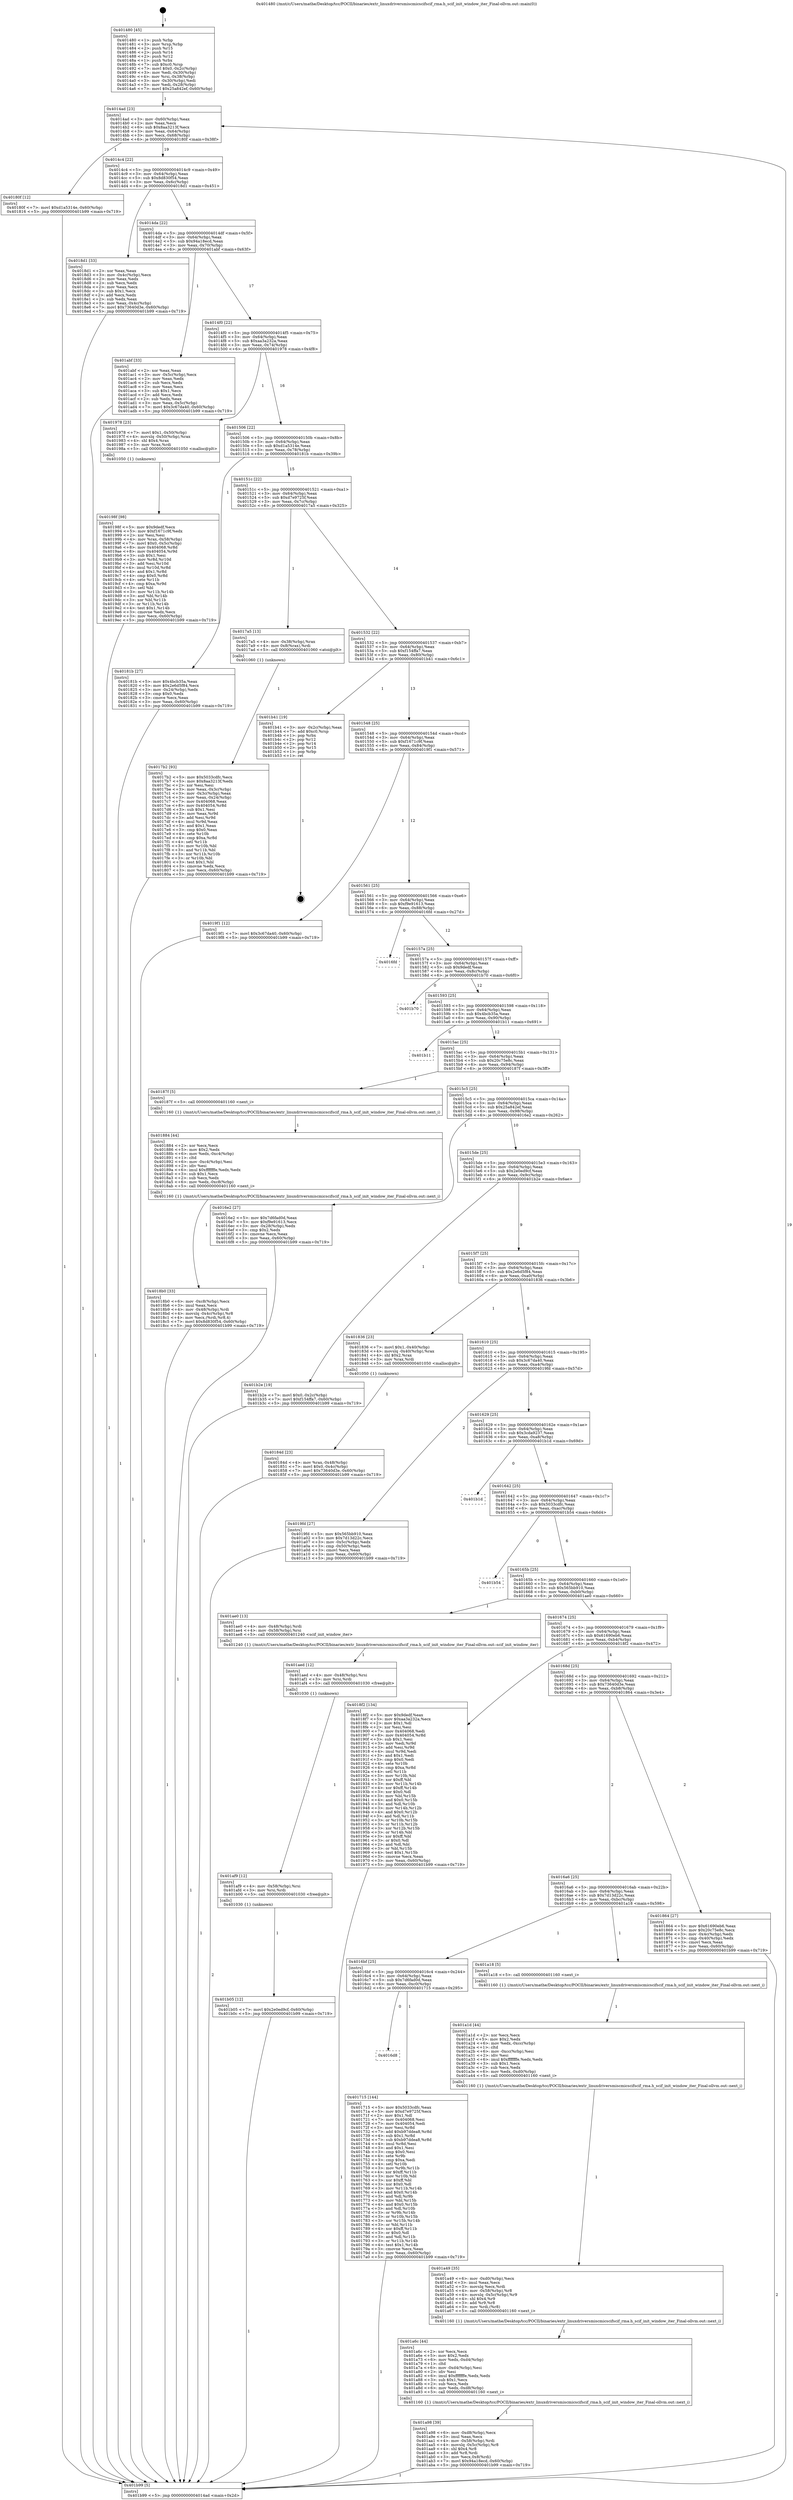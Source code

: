 digraph "0x401480" {
  label = "0x401480 (/mnt/c/Users/mathe/Desktop/tcc/POCII/binaries/extr_linuxdriversmiscmicscifscif_rma.h_scif_init_window_iter_Final-ollvm.out::main(0))"
  labelloc = "t"
  node[shape=record]

  Entry [label="",width=0.3,height=0.3,shape=circle,fillcolor=black,style=filled]
  "0x4014ad" [label="{
     0x4014ad [23]\l
     | [instrs]\l
     &nbsp;&nbsp;0x4014ad \<+3\>: mov -0x60(%rbp),%eax\l
     &nbsp;&nbsp;0x4014b0 \<+2\>: mov %eax,%ecx\l
     &nbsp;&nbsp;0x4014b2 \<+6\>: sub $0x8aa3213f,%ecx\l
     &nbsp;&nbsp;0x4014b8 \<+3\>: mov %eax,-0x64(%rbp)\l
     &nbsp;&nbsp;0x4014bb \<+3\>: mov %ecx,-0x68(%rbp)\l
     &nbsp;&nbsp;0x4014be \<+6\>: je 000000000040180f \<main+0x38f\>\l
  }"]
  "0x40180f" [label="{
     0x40180f [12]\l
     | [instrs]\l
     &nbsp;&nbsp;0x40180f \<+7\>: movl $0xd1a5314e,-0x60(%rbp)\l
     &nbsp;&nbsp;0x401816 \<+5\>: jmp 0000000000401b99 \<main+0x719\>\l
  }"]
  "0x4014c4" [label="{
     0x4014c4 [22]\l
     | [instrs]\l
     &nbsp;&nbsp;0x4014c4 \<+5\>: jmp 00000000004014c9 \<main+0x49\>\l
     &nbsp;&nbsp;0x4014c9 \<+3\>: mov -0x64(%rbp),%eax\l
     &nbsp;&nbsp;0x4014cc \<+5\>: sub $0x8d830f54,%eax\l
     &nbsp;&nbsp;0x4014d1 \<+3\>: mov %eax,-0x6c(%rbp)\l
     &nbsp;&nbsp;0x4014d4 \<+6\>: je 00000000004018d1 \<main+0x451\>\l
  }"]
  Exit [label="",width=0.3,height=0.3,shape=circle,fillcolor=black,style=filled,peripheries=2]
  "0x4018d1" [label="{
     0x4018d1 [33]\l
     | [instrs]\l
     &nbsp;&nbsp;0x4018d1 \<+2\>: xor %eax,%eax\l
     &nbsp;&nbsp;0x4018d3 \<+3\>: mov -0x4c(%rbp),%ecx\l
     &nbsp;&nbsp;0x4018d6 \<+2\>: mov %eax,%edx\l
     &nbsp;&nbsp;0x4018d8 \<+2\>: sub %ecx,%edx\l
     &nbsp;&nbsp;0x4018da \<+2\>: mov %eax,%ecx\l
     &nbsp;&nbsp;0x4018dc \<+3\>: sub $0x1,%ecx\l
     &nbsp;&nbsp;0x4018df \<+2\>: add %ecx,%edx\l
     &nbsp;&nbsp;0x4018e1 \<+2\>: sub %edx,%eax\l
     &nbsp;&nbsp;0x4018e3 \<+3\>: mov %eax,-0x4c(%rbp)\l
     &nbsp;&nbsp;0x4018e6 \<+7\>: movl $0x73640d3e,-0x60(%rbp)\l
     &nbsp;&nbsp;0x4018ed \<+5\>: jmp 0000000000401b99 \<main+0x719\>\l
  }"]
  "0x4014da" [label="{
     0x4014da [22]\l
     | [instrs]\l
     &nbsp;&nbsp;0x4014da \<+5\>: jmp 00000000004014df \<main+0x5f\>\l
     &nbsp;&nbsp;0x4014df \<+3\>: mov -0x64(%rbp),%eax\l
     &nbsp;&nbsp;0x4014e2 \<+5\>: sub $0x94a18ecd,%eax\l
     &nbsp;&nbsp;0x4014e7 \<+3\>: mov %eax,-0x70(%rbp)\l
     &nbsp;&nbsp;0x4014ea \<+6\>: je 0000000000401abf \<main+0x63f\>\l
  }"]
  "0x401b05" [label="{
     0x401b05 [12]\l
     | [instrs]\l
     &nbsp;&nbsp;0x401b05 \<+7\>: movl $0x2e0ed9cf,-0x60(%rbp)\l
     &nbsp;&nbsp;0x401b0c \<+5\>: jmp 0000000000401b99 \<main+0x719\>\l
  }"]
  "0x401abf" [label="{
     0x401abf [33]\l
     | [instrs]\l
     &nbsp;&nbsp;0x401abf \<+2\>: xor %eax,%eax\l
     &nbsp;&nbsp;0x401ac1 \<+3\>: mov -0x5c(%rbp),%ecx\l
     &nbsp;&nbsp;0x401ac4 \<+2\>: mov %eax,%edx\l
     &nbsp;&nbsp;0x401ac6 \<+2\>: sub %ecx,%edx\l
     &nbsp;&nbsp;0x401ac8 \<+2\>: mov %eax,%ecx\l
     &nbsp;&nbsp;0x401aca \<+3\>: sub $0x1,%ecx\l
     &nbsp;&nbsp;0x401acd \<+2\>: add %ecx,%edx\l
     &nbsp;&nbsp;0x401acf \<+2\>: sub %edx,%eax\l
     &nbsp;&nbsp;0x401ad1 \<+3\>: mov %eax,-0x5c(%rbp)\l
     &nbsp;&nbsp;0x401ad4 \<+7\>: movl $0x3c67da40,-0x60(%rbp)\l
     &nbsp;&nbsp;0x401adb \<+5\>: jmp 0000000000401b99 \<main+0x719\>\l
  }"]
  "0x4014f0" [label="{
     0x4014f0 [22]\l
     | [instrs]\l
     &nbsp;&nbsp;0x4014f0 \<+5\>: jmp 00000000004014f5 \<main+0x75\>\l
     &nbsp;&nbsp;0x4014f5 \<+3\>: mov -0x64(%rbp),%eax\l
     &nbsp;&nbsp;0x4014f8 \<+5\>: sub $0xaa3a232a,%eax\l
     &nbsp;&nbsp;0x4014fd \<+3\>: mov %eax,-0x74(%rbp)\l
     &nbsp;&nbsp;0x401500 \<+6\>: je 0000000000401978 \<main+0x4f8\>\l
  }"]
  "0x401af9" [label="{
     0x401af9 [12]\l
     | [instrs]\l
     &nbsp;&nbsp;0x401af9 \<+4\>: mov -0x58(%rbp),%rsi\l
     &nbsp;&nbsp;0x401afd \<+3\>: mov %rsi,%rdi\l
     &nbsp;&nbsp;0x401b00 \<+5\>: call 0000000000401030 \<free@plt\>\l
     | [calls]\l
     &nbsp;&nbsp;0x401030 \{1\} (unknown)\l
  }"]
  "0x401978" [label="{
     0x401978 [23]\l
     | [instrs]\l
     &nbsp;&nbsp;0x401978 \<+7\>: movl $0x1,-0x50(%rbp)\l
     &nbsp;&nbsp;0x40197f \<+4\>: movslq -0x50(%rbp),%rax\l
     &nbsp;&nbsp;0x401983 \<+4\>: shl $0x4,%rax\l
     &nbsp;&nbsp;0x401987 \<+3\>: mov %rax,%rdi\l
     &nbsp;&nbsp;0x40198a \<+5\>: call 0000000000401050 \<malloc@plt\>\l
     | [calls]\l
     &nbsp;&nbsp;0x401050 \{1\} (unknown)\l
  }"]
  "0x401506" [label="{
     0x401506 [22]\l
     | [instrs]\l
     &nbsp;&nbsp;0x401506 \<+5\>: jmp 000000000040150b \<main+0x8b\>\l
     &nbsp;&nbsp;0x40150b \<+3\>: mov -0x64(%rbp),%eax\l
     &nbsp;&nbsp;0x40150e \<+5\>: sub $0xd1a5314e,%eax\l
     &nbsp;&nbsp;0x401513 \<+3\>: mov %eax,-0x78(%rbp)\l
     &nbsp;&nbsp;0x401516 \<+6\>: je 000000000040181b \<main+0x39b\>\l
  }"]
  "0x401aed" [label="{
     0x401aed [12]\l
     | [instrs]\l
     &nbsp;&nbsp;0x401aed \<+4\>: mov -0x48(%rbp),%rsi\l
     &nbsp;&nbsp;0x401af1 \<+3\>: mov %rsi,%rdi\l
     &nbsp;&nbsp;0x401af4 \<+5\>: call 0000000000401030 \<free@plt\>\l
     | [calls]\l
     &nbsp;&nbsp;0x401030 \{1\} (unknown)\l
  }"]
  "0x40181b" [label="{
     0x40181b [27]\l
     | [instrs]\l
     &nbsp;&nbsp;0x40181b \<+5\>: mov $0x4bcb35a,%eax\l
     &nbsp;&nbsp;0x401820 \<+5\>: mov $0x2e6d5f84,%ecx\l
     &nbsp;&nbsp;0x401825 \<+3\>: mov -0x24(%rbp),%edx\l
     &nbsp;&nbsp;0x401828 \<+3\>: cmp $0x0,%edx\l
     &nbsp;&nbsp;0x40182b \<+3\>: cmove %ecx,%eax\l
     &nbsp;&nbsp;0x40182e \<+3\>: mov %eax,-0x60(%rbp)\l
     &nbsp;&nbsp;0x401831 \<+5\>: jmp 0000000000401b99 \<main+0x719\>\l
  }"]
  "0x40151c" [label="{
     0x40151c [22]\l
     | [instrs]\l
     &nbsp;&nbsp;0x40151c \<+5\>: jmp 0000000000401521 \<main+0xa1\>\l
     &nbsp;&nbsp;0x401521 \<+3\>: mov -0x64(%rbp),%eax\l
     &nbsp;&nbsp;0x401524 \<+5\>: sub $0xd7e9725f,%eax\l
     &nbsp;&nbsp;0x401529 \<+3\>: mov %eax,-0x7c(%rbp)\l
     &nbsp;&nbsp;0x40152c \<+6\>: je 00000000004017a5 \<main+0x325\>\l
  }"]
  "0x401a98" [label="{
     0x401a98 [39]\l
     | [instrs]\l
     &nbsp;&nbsp;0x401a98 \<+6\>: mov -0xd8(%rbp),%ecx\l
     &nbsp;&nbsp;0x401a9e \<+3\>: imul %eax,%ecx\l
     &nbsp;&nbsp;0x401aa1 \<+4\>: mov -0x58(%rbp),%rdi\l
     &nbsp;&nbsp;0x401aa5 \<+4\>: movslq -0x5c(%rbp),%r8\l
     &nbsp;&nbsp;0x401aa9 \<+4\>: shl $0x4,%r8\l
     &nbsp;&nbsp;0x401aad \<+3\>: add %r8,%rdi\l
     &nbsp;&nbsp;0x401ab0 \<+3\>: mov %ecx,0x8(%rdi)\l
     &nbsp;&nbsp;0x401ab3 \<+7\>: movl $0x94a18ecd,-0x60(%rbp)\l
     &nbsp;&nbsp;0x401aba \<+5\>: jmp 0000000000401b99 \<main+0x719\>\l
  }"]
  "0x4017a5" [label="{
     0x4017a5 [13]\l
     | [instrs]\l
     &nbsp;&nbsp;0x4017a5 \<+4\>: mov -0x38(%rbp),%rax\l
     &nbsp;&nbsp;0x4017a9 \<+4\>: mov 0x8(%rax),%rdi\l
     &nbsp;&nbsp;0x4017ad \<+5\>: call 0000000000401060 \<atoi@plt\>\l
     | [calls]\l
     &nbsp;&nbsp;0x401060 \{1\} (unknown)\l
  }"]
  "0x401532" [label="{
     0x401532 [22]\l
     | [instrs]\l
     &nbsp;&nbsp;0x401532 \<+5\>: jmp 0000000000401537 \<main+0xb7\>\l
     &nbsp;&nbsp;0x401537 \<+3\>: mov -0x64(%rbp),%eax\l
     &nbsp;&nbsp;0x40153a \<+5\>: sub $0xf154ffa7,%eax\l
     &nbsp;&nbsp;0x40153f \<+3\>: mov %eax,-0x80(%rbp)\l
     &nbsp;&nbsp;0x401542 \<+6\>: je 0000000000401b41 \<main+0x6c1\>\l
  }"]
  "0x401a6c" [label="{
     0x401a6c [44]\l
     | [instrs]\l
     &nbsp;&nbsp;0x401a6c \<+2\>: xor %ecx,%ecx\l
     &nbsp;&nbsp;0x401a6e \<+5\>: mov $0x2,%edx\l
     &nbsp;&nbsp;0x401a73 \<+6\>: mov %edx,-0xd4(%rbp)\l
     &nbsp;&nbsp;0x401a79 \<+1\>: cltd\l
     &nbsp;&nbsp;0x401a7a \<+6\>: mov -0xd4(%rbp),%esi\l
     &nbsp;&nbsp;0x401a80 \<+2\>: idiv %esi\l
     &nbsp;&nbsp;0x401a82 \<+6\>: imul $0xfffffffe,%edx,%edx\l
     &nbsp;&nbsp;0x401a88 \<+3\>: sub $0x1,%ecx\l
     &nbsp;&nbsp;0x401a8b \<+2\>: sub %ecx,%edx\l
     &nbsp;&nbsp;0x401a8d \<+6\>: mov %edx,-0xd8(%rbp)\l
     &nbsp;&nbsp;0x401a93 \<+5\>: call 0000000000401160 \<next_i\>\l
     | [calls]\l
     &nbsp;&nbsp;0x401160 \{1\} (/mnt/c/Users/mathe/Desktop/tcc/POCII/binaries/extr_linuxdriversmiscmicscifscif_rma.h_scif_init_window_iter_Final-ollvm.out::next_i)\l
  }"]
  "0x401b41" [label="{
     0x401b41 [19]\l
     | [instrs]\l
     &nbsp;&nbsp;0x401b41 \<+3\>: mov -0x2c(%rbp),%eax\l
     &nbsp;&nbsp;0x401b44 \<+7\>: add $0xc0,%rsp\l
     &nbsp;&nbsp;0x401b4b \<+1\>: pop %rbx\l
     &nbsp;&nbsp;0x401b4c \<+2\>: pop %r12\l
     &nbsp;&nbsp;0x401b4e \<+2\>: pop %r14\l
     &nbsp;&nbsp;0x401b50 \<+2\>: pop %r15\l
     &nbsp;&nbsp;0x401b52 \<+1\>: pop %rbp\l
     &nbsp;&nbsp;0x401b53 \<+1\>: ret\l
  }"]
  "0x401548" [label="{
     0x401548 [25]\l
     | [instrs]\l
     &nbsp;&nbsp;0x401548 \<+5\>: jmp 000000000040154d \<main+0xcd\>\l
     &nbsp;&nbsp;0x40154d \<+3\>: mov -0x64(%rbp),%eax\l
     &nbsp;&nbsp;0x401550 \<+5\>: sub $0xf1671c9f,%eax\l
     &nbsp;&nbsp;0x401555 \<+6\>: mov %eax,-0x84(%rbp)\l
     &nbsp;&nbsp;0x40155b \<+6\>: je 00000000004019f1 \<main+0x571\>\l
  }"]
  "0x401a49" [label="{
     0x401a49 [35]\l
     | [instrs]\l
     &nbsp;&nbsp;0x401a49 \<+6\>: mov -0xd0(%rbp),%ecx\l
     &nbsp;&nbsp;0x401a4f \<+3\>: imul %eax,%ecx\l
     &nbsp;&nbsp;0x401a52 \<+3\>: movslq %ecx,%rdi\l
     &nbsp;&nbsp;0x401a55 \<+4\>: mov -0x58(%rbp),%r8\l
     &nbsp;&nbsp;0x401a59 \<+4\>: movslq -0x5c(%rbp),%r9\l
     &nbsp;&nbsp;0x401a5d \<+4\>: shl $0x4,%r9\l
     &nbsp;&nbsp;0x401a61 \<+3\>: add %r9,%r8\l
     &nbsp;&nbsp;0x401a64 \<+3\>: mov %rdi,(%r8)\l
     &nbsp;&nbsp;0x401a67 \<+5\>: call 0000000000401160 \<next_i\>\l
     | [calls]\l
     &nbsp;&nbsp;0x401160 \{1\} (/mnt/c/Users/mathe/Desktop/tcc/POCII/binaries/extr_linuxdriversmiscmicscifscif_rma.h_scif_init_window_iter_Final-ollvm.out::next_i)\l
  }"]
  "0x4019f1" [label="{
     0x4019f1 [12]\l
     | [instrs]\l
     &nbsp;&nbsp;0x4019f1 \<+7\>: movl $0x3c67da40,-0x60(%rbp)\l
     &nbsp;&nbsp;0x4019f8 \<+5\>: jmp 0000000000401b99 \<main+0x719\>\l
  }"]
  "0x401561" [label="{
     0x401561 [25]\l
     | [instrs]\l
     &nbsp;&nbsp;0x401561 \<+5\>: jmp 0000000000401566 \<main+0xe6\>\l
     &nbsp;&nbsp;0x401566 \<+3\>: mov -0x64(%rbp),%eax\l
     &nbsp;&nbsp;0x401569 \<+5\>: sub $0xf9e91613,%eax\l
     &nbsp;&nbsp;0x40156e \<+6\>: mov %eax,-0x88(%rbp)\l
     &nbsp;&nbsp;0x401574 \<+6\>: je 00000000004016fd \<main+0x27d\>\l
  }"]
  "0x401a1d" [label="{
     0x401a1d [44]\l
     | [instrs]\l
     &nbsp;&nbsp;0x401a1d \<+2\>: xor %ecx,%ecx\l
     &nbsp;&nbsp;0x401a1f \<+5\>: mov $0x2,%edx\l
     &nbsp;&nbsp;0x401a24 \<+6\>: mov %edx,-0xcc(%rbp)\l
     &nbsp;&nbsp;0x401a2a \<+1\>: cltd\l
     &nbsp;&nbsp;0x401a2b \<+6\>: mov -0xcc(%rbp),%esi\l
     &nbsp;&nbsp;0x401a31 \<+2\>: idiv %esi\l
     &nbsp;&nbsp;0x401a33 \<+6\>: imul $0xfffffffe,%edx,%edx\l
     &nbsp;&nbsp;0x401a39 \<+3\>: sub $0x1,%ecx\l
     &nbsp;&nbsp;0x401a3c \<+2\>: sub %ecx,%edx\l
     &nbsp;&nbsp;0x401a3e \<+6\>: mov %edx,-0xd0(%rbp)\l
     &nbsp;&nbsp;0x401a44 \<+5\>: call 0000000000401160 \<next_i\>\l
     | [calls]\l
     &nbsp;&nbsp;0x401160 \{1\} (/mnt/c/Users/mathe/Desktop/tcc/POCII/binaries/extr_linuxdriversmiscmicscifscif_rma.h_scif_init_window_iter_Final-ollvm.out::next_i)\l
  }"]
  "0x4016fd" [label="{
     0x4016fd\l
  }", style=dashed]
  "0x40157a" [label="{
     0x40157a [25]\l
     | [instrs]\l
     &nbsp;&nbsp;0x40157a \<+5\>: jmp 000000000040157f \<main+0xff\>\l
     &nbsp;&nbsp;0x40157f \<+3\>: mov -0x64(%rbp),%eax\l
     &nbsp;&nbsp;0x401582 \<+5\>: sub $0x9dedf,%eax\l
     &nbsp;&nbsp;0x401587 \<+6\>: mov %eax,-0x8c(%rbp)\l
     &nbsp;&nbsp;0x40158d \<+6\>: je 0000000000401b70 \<main+0x6f0\>\l
  }"]
  "0x40198f" [label="{
     0x40198f [98]\l
     | [instrs]\l
     &nbsp;&nbsp;0x40198f \<+5\>: mov $0x9dedf,%ecx\l
     &nbsp;&nbsp;0x401994 \<+5\>: mov $0xf1671c9f,%edx\l
     &nbsp;&nbsp;0x401999 \<+2\>: xor %esi,%esi\l
     &nbsp;&nbsp;0x40199b \<+4\>: mov %rax,-0x58(%rbp)\l
     &nbsp;&nbsp;0x40199f \<+7\>: movl $0x0,-0x5c(%rbp)\l
     &nbsp;&nbsp;0x4019a6 \<+8\>: mov 0x404068,%r8d\l
     &nbsp;&nbsp;0x4019ae \<+8\>: mov 0x404054,%r9d\l
     &nbsp;&nbsp;0x4019b6 \<+3\>: sub $0x1,%esi\l
     &nbsp;&nbsp;0x4019b9 \<+3\>: mov %r8d,%r10d\l
     &nbsp;&nbsp;0x4019bc \<+3\>: add %esi,%r10d\l
     &nbsp;&nbsp;0x4019bf \<+4\>: imul %r10d,%r8d\l
     &nbsp;&nbsp;0x4019c3 \<+4\>: and $0x1,%r8d\l
     &nbsp;&nbsp;0x4019c7 \<+4\>: cmp $0x0,%r8d\l
     &nbsp;&nbsp;0x4019cb \<+4\>: sete %r11b\l
     &nbsp;&nbsp;0x4019cf \<+4\>: cmp $0xa,%r9d\l
     &nbsp;&nbsp;0x4019d3 \<+3\>: setl %bl\l
     &nbsp;&nbsp;0x4019d6 \<+3\>: mov %r11b,%r14b\l
     &nbsp;&nbsp;0x4019d9 \<+3\>: and %bl,%r14b\l
     &nbsp;&nbsp;0x4019dc \<+3\>: xor %bl,%r11b\l
     &nbsp;&nbsp;0x4019df \<+3\>: or %r11b,%r14b\l
     &nbsp;&nbsp;0x4019e2 \<+4\>: test $0x1,%r14b\l
     &nbsp;&nbsp;0x4019e6 \<+3\>: cmovne %edx,%ecx\l
     &nbsp;&nbsp;0x4019e9 \<+3\>: mov %ecx,-0x60(%rbp)\l
     &nbsp;&nbsp;0x4019ec \<+5\>: jmp 0000000000401b99 \<main+0x719\>\l
  }"]
  "0x401b70" [label="{
     0x401b70\l
  }", style=dashed]
  "0x401593" [label="{
     0x401593 [25]\l
     | [instrs]\l
     &nbsp;&nbsp;0x401593 \<+5\>: jmp 0000000000401598 \<main+0x118\>\l
     &nbsp;&nbsp;0x401598 \<+3\>: mov -0x64(%rbp),%eax\l
     &nbsp;&nbsp;0x40159b \<+5\>: sub $0x4bcb35a,%eax\l
     &nbsp;&nbsp;0x4015a0 \<+6\>: mov %eax,-0x90(%rbp)\l
     &nbsp;&nbsp;0x4015a6 \<+6\>: je 0000000000401b11 \<main+0x691\>\l
  }"]
  "0x4018b0" [label="{
     0x4018b0 [33]\l
     | [instrs]\l
     &nbsp;&nbsp;0x4018b0 \<+6\>: mov -0xc8(%rbp),%ecx\l
     &nbsp;&nbsp;0x4018b6 \<+3\>: imul %eax,%ecx\l
     &nbsp;&nbsp;0x4018b9 \<+4\>: mov -0x48(%rbp),%rdi\l
     &nbsp;&nbsp;0x4018bd \<+4\>: movslq -0x4c(%rbp),%r8\l
     &nbsp;&nbsp;0x4018c1 \<+4\>: mov %ecx,(%rdi,%r8,4)\l
     &nbsp;&nbsp;0x4018c5 \<+7\>: movl $0x8d830f54,-0x60(%rbp)\l
     &nbsp;&nbsp;0x4018cc \<+5\>: jmp 0000000000401b99 \<main+0x719\>\l
  }"]
  "0x401b11" [label="{
     0x401b11\l
  }", style=dashed]
  "0x4015ac" [label="{
     0x4015ac [25]\l
     | [instrs]\l
     &nbsp;&nbsp;0x4015ac \<+5\>: jmp 00000000004015b1 \<main+0x131\>\l
     &nbsp;&nbsp;0x4015b1 \<+3\>: mov -0x64(%rbp),%eax\l
     &nbsp;&nbsp;0x4015b4 \<+5\>: sub $0x20c75e8c,%eax\l
     &nbsp;&nbsp;0x4015b9 \<+6\>: mov %eax,-0x94(%rbp)\l
     &nbsp;&nbsp;0x4015bf \<+6\>: je 000000000040187f \<main+0x3ff\>\l
  }"]
  "0x401884" [label="{
     0x401884 [44]\l
     | [instrs]\l
     &nbsp;&nbsp;0x401884 \<+2\>: xor %ecx,%ecx\l
     &nbsp;&nbsp;0x401886 \<+5\>: mov $0x2,%edx\l
     &nbsp;&nbsp;0x40188b \<+6\>: mov %edx,-0xc4(%rbp)\l
     &nbsp;&nbsp;0x401891 \<+1\>: cltd\l
     &nbsp;&nbsp;0x401892 \<+6\>: mov -0xc4(%rbp),%esi\l
     &nbsp;&nbsp;0x401898 \<+2\>: idiv %esi\l
     &nbsp;&nbsp;0x40189a \<+6\>: imul $0xfffffffe,%edx,%edx\l
     &nbsp;&nbsp;0x4018a0 \<+3\>: sub $0x1,%ecx\l
     &nbsp;&nbsp;0x4018a3 \<+2\>: sub %ecx,%edx\l
     &nbsp;&nbsp;0x4018a5 \<+6\>: mov %edx,-0xc8(%rbp)\l
     &nbsp;&nbsp;0x4018ab \<+5\>: call 0000000000401160 \<next_i\>\l
     | [calls]\l
     &nbsp;&nbsp;0x401160 \{1\} (/mnt/c/Users/mathe/Desktop/tcc/POCII/binaries/extr_linuxdriversmiscmicscifscif_rma.h_scif_init_window_iter_Final-ollvm.out::next_i)\l
  }"]
  "0x40187f" [label="{
     0x40187f [5]\l
     | [instrs]\l
     &nbsp;&nbsp;0x40187f \<+5\>: call 0000000000401160 \<next_i\>\l
     | [calls]\l
     &nbsp;&nbsp;0x401160 \{1\} (/mnt/c/Users/mathe/Desktop/tcc/POCII/binaries/extr_linuxdriversmiscmicscifscif_rma.h_scif_init_window_iter_Final-ollvm.out::next_i)\l
  }"]
  "0x4015c5" [label="{
     0x4015c5 [25]\l
     | [instrs]\l
     &nbsp;&nbsp;0x4015c5 \<+5\>: jmp 00000000004015ca \<main+0x14a\>\l
     &nbsp;&nbsp;0x4015ca \<+3\>: mov -0x64(%rbp),%eax\l
     &nbsp;&nbsp;0x4015cd \<+5\>: sub $0x25a842ef,%eax\l
     &nbsp;&nbsp;0x4015d2 \<+6\>: mov %eax,-0x98(%rbp)\l
     &nbsp;&nbsp;0x4015d8 \<+6\>: je 00000000004016e2 \<main+0x262\>\l
  }"]
  "0x40184d" [label="{
     0x40184d [23]\l
     | [instrs]\l
     &nbsp;&nbsp;0x40184d \<+4\>: mov %rax,-0x48(%rbp)\l
     &nbsp;&nbsp;0x401851 \<+7\>: movl $0x0,-0x4c(%rbp)\l
     &nbsp;&nbsp;0x401858 \<+7\>: movl $0x73640d3e,-0x60(%rbp)\l
     &nbsp;&nbsp;0x40185f \<+5\>: jmp 0000000000401b99 \<main+0x719\>\l
  }"]
  "0x4016e2" [label="{
     0x4016e2 [27]\l
     | [instrs]\l
     &nbsp;&nbsp;0x4016e2 \<+5\>: mov $0x7d6fad0d,%eax\l
     &nbsp;&nbsp;0x4016e7 \<+5\>: mov $0xf9e91613,%ecx\l
     &nbsp;&nbsp;0x4016ec \<+3\>: mov -0x28(%rbp),%edx\l
     &nbsp;&nbsp;0x4016ef \<+3\>: cmp $0x2,%edx\l
     &nbsp;&nbsp;0x4016f2 \<+3\>: cmovne %ecx,%eax\l
     &nbsp;&nbsp;0x4016f5 \<+3\>: mov %eax,-0x60(%rbp)\l
     &nbsp;&nbsp;0x4016f8 \<+5\>: jmp 0000000000401b99 \<main+0x719\>\l
  }"]
  "0x4015de" [label="{
     0x4015de [25]\l
     | [instrs]\l
     &nbsp;&nbsp;0x4015de \<+5\>: jmp 00000000004015e3 \<main+0x163\>\l
     &nbsp;&nbsp;0x4015e3 \<+3\>: mov -0x64(%rbp),%eax\l
     &nbsp;&nbsp;0x4015e6 \<+5\>: sub $0x2e0ed9cf,%eax\l
     &nbsp;&nbsp;0x4015eb \<+6\>: mov %eax,-0x9c(%rbp)\l
     &nbsp;&nbsp;0x4015f1 \<+6\>: je 0000000000401b2e \<main+0x6ae\>\l
  }"]
  "0x401b99" [label="{
     0x401b99 [5]\l
     | [instrs]\l
     &nbsp;&nbsp;0x401b99 \<+5\>: jmp 00000000004014ad \<main+0x2d\>\l
  }"]
  "0x401480" [label="{
     0x401480 [45]\l
     | [instrs]\l
     &nbsp;&nbsp;0x401480 \<+1\>: push %rbp\l
     &nbsp;&nbsp;0x401481 \<+3\>: mov %rsp,%rbp\l
     &nbsp;&nbsp;0x401484 \<+2\>: push %r15\l
     &nbsp;&nbsp;0x401486 \<+2\>: push %r14\l
     &nbsp;&nbsp;0x401488 \<+2\>: push %r12\l
     &nbsp;&nbsp;0x40148a \<+1\>: push %rbx\l
     &nbsp;&nbsp;0x40148b \<+7\>: sub $0xc0,%rsp\l
     &nbsp;&nbsp;0x401492 \<+7\>: movl $0x0,-0x2c(%rbp)\l
     &nbsp;&nbsp;0x401499 \<+3\>: mov %edi,-0x30(%rbp)\l
     &nbsp;&nbsp;0x40149c \<+4\>: mov %rsi,-0x38(%rbp)\l
     &nbsp;&nbsp;0x4014a0 \<+3\>: mov -0x30(%rbp),%edi\l
     &nbsp;&nbsp;0x4014a3 \<+3\>: mov %edi,-0x28(%rbp)\l
     &nbsp;&nbsp;0x4014a6 \<+7\>: movl $0x25a842ef,-0x60(%rbp)\l
  }"]
  "0x4017b2" [label="{
     0x4017b2 [93]\l
     | [instrs]\l
     &nbsp;&nbsp;0x4017b2 \<+5\>: mov $0x5033cdfc,%ecx\l
     &nbsp;&nbsp;0x4017b7 \<+5\>: mov $0x8aa3213f,%edx\l
     &nbsp;&nbsp;0x4017bc \<+2\>: xor %esi,%esi\l
     &nbsp;&nbsp;0x4017be \<+3\>: mov %eax,-0x3c(%rbp)\l
     &nbsp;&nbsp;0x4017c1 \<+3\>: mov -0x3c(%rbp),%eax\l
     &nbsp;&nbsp;0x4017c4 \<+3\>: mov %eax,-0x24(%rbp)\l
     &nbsp;&nbsp;0x4017c7 \<+7\>: mov 0x404068,%eax\l
     &nbsp;&nbsp;0x4017ce \<+8\>: mov 0x404054,%r8d\l
     &nbsp;&nbsp;0x4017d6 \<+3\>: sub $0x1,%esi\l
     &nbsp;&nbsp;0x4017d9 \<+3\>: mov %eax,%r9d\l
     &nbsp;&nbsp;0x4017dc \<+3\>: add %esi,%r9d\l
     &nbsp;&nbsp;0x4017df \<+4\>: imul %r9d,%eax\l
     &nbsp;&nbsp;0x4017e3 \<+3\>: and $0x1,%eax\l
     &nbsp;&nbsp;0x4017e6 \<+3\>: cmp $0x0,%eax\l
     &nbsp;&nbsp;0x4017e9 \<+4\>: sete %r10b\l
     &nbsp;&nbsp;0x4017ed \<+4\>: cmp $0xa,%r8d\l
     &nbsp;&nbsp;0x4017f1 \<+4\>: setl %r11b\l
     &nbsp;&nbsp;0x4017f5 \<+3\>: mov %r10b,%bl\l
     &nbsp;&nbsp;0x4017f8 \<+3\>: and %r11b,%bl\l
     &nbsp;&nbsp;0x4017fb \<+3\>: xor %r11b,%r10b\l
     &nbsp;&nbsp;0x4017fe \<+3\>: or %r10b,%bl\l
     &nbsp;&nbsp;0x401801 \<+3\>: test $0x1,%bl\l
     &nbsp;&nbsp;0x401804 \<+3\>: cmovne %edx,%ecx\l
     &nbsp;&nbsp;0x401807 \<+3\>: mov %ecx,-0x60(%rbp)\l
     &nbsp;&nbsp;0x40180a \<+5\>: jmp 0000000000401b99 \<main+0x719\>\l
  }"]
  "0x401b2e" [label="{
     0x401b2e [19]\l
     | [instrs]\l
     &nbsp;&nbsp;0x401b2e \<+7\>: movl $0x0,-0x2c(%rbp)\l
     &nbsp;&nbsp;0x401b35 \<+7\>: movl $0xf154ffa7,-0x60(%rbp)\l
     &nbsp;&nbsp;0x401b3c \<+5\>: jmp 0000000000401b99 \<main+0x719\>\l
  }"]
  "0x4015f7" [label="{
     0x4015f7 [25]\l
     | [instrs]\l
     &nbsp;&nbsp;0x4015f7 \<+5\>: jmp 00000000004015fc \<main+0x17c\>\l
     &nbsp;&nbsp;0x4015fc \<+3\>: mov -0x64(%rbp),%eax\l
     &nbsp;&nbsp;0x4015ff \<+5\>: sub $0x2e6d5f84,%eax\l
     &nbsp;&nbsp;0x401604 \<+6\>: mov %eax,-0xa0(%rbp)\l
     &nbsp;&nbsp;0x40160a \<+6\>: je 0000000000401836 \<main+0x3b6\>\l
  }"]
  "0x4016d8" [label="{
     0x4016d8\l
  }", style=dashed]
  "0x401836" [label="{
     0x401836 [23]\l
     | [instrs]\l
     &nbsp;&nbsp;0x401836 \<+7\>: movl $0x1,-0x40(%rbp)\l
     &nbsp;&nbsp;0x40183d \<+4\>: movslq -0x40(%rbp),%rax\l
     &nbsp;&nbsp;0x401841 \<+4\>: shl $0x2,%rax\l
     &nbsp;&nbsp;0x401845 \<+3\>: mov %rax,%rdi\l
     &nbsp;&nbsp;0x401848 \<+5\>: call 0000000000401050 \<malloc@plt\>\l
     | [calls]\l
     &nbsp;&nbsp;0x401050 \{1\} (unknown)\l
  }"]
  "0x401610" [label="{
     0x401610 [25]\l
     | [instrs]\l
     &nbsp;&nbsp;0x401610 \<+5\>: jmp 0000000000401615 \<main+0x195\>\l
     &nbsp;&nbsp;0x401615 \<+3\>: mov -0x64(%rbp),%eax\l
     &nbsp;&nbsp;0x401618 \<+5\>: sub $0x3c67da40,%eax\l
     &nbsp;&nbsp;0x40161d \<+6\>: mov %eax,-0xa4(%rbp)\l
     &nbsp;&nbsp;0x401623 \<+6\>: je 00000000004019fd \<main+0x57d\>\l
  }"]
  "0x401715" [label="{
     0x401715 [144]\l
     | [instrs]\l
     &nbsp;&nbsp;0x401715 \<+5\>: mov $0x5033cdfc,%eax\l
     &nbsp;&nbsp;0x40171a \<+5\>: mov $0xd7e9725f,%ecx\l
     &nbsp;&nbsp;0x40171f \<+2\>: mov $0x1,%dl\l
     &nbsp;&nbsp;0x401721 \<+7\>: mov 0x404068,%esi\l
     &nbsp;&nbsp;0x401728 \<+7\>: mov 0x404054,%edi\l
     &nbsp;&nbsp;0x40172f \<+3\>: mov %esi,%r8d\l
     &nbsp;&nbsp;0x401732 \<+7\>: add $0xb97ddea8,%r8d\l
     &nbsp;&nbsp;0x401739 \<+4\>: sub $0x1,%r8d\l
     &nbsp;&nbsp;0x40173d \<+7\>: sub $0xb97ddea8,%r8d\l
     &nbsp;&nbsp;0x401744 \<+4\>: imul %r8d,%esi\l
     &nbsp;&nbsp;0x401748 \<+3\>: and $0x1,%esi\l
     &nbsp;&nbsp;0x40174b \<+3\>: cmp $0x0,%esi\l
     &nbsp;&nbsp;0x40174e \<+4\>: sete %r9b\l
     &nbsp;&nbsp;0x401752 \<+3\>: cmp $0xa,%edi\l
     &nbsp;&nbsp;0x401755 \<+4\>: setl %r10b\l
     &nbsp;&nbsp;0x401759 \<+3\>: mov %r9b,%r11b\l
     &nbsp;&nbsp;0x40175c \<+4\>: xor $0xff,%r11b\l
     &nbsp;&nbsp;0x401760 \<+3\>: mov %r10b,%bl\l
     &nbsp;&nbsp;0x401763 \<+3\>: xor $0xff,%bl\l
     &nbsp;&nbsp;0x401766 \<+3\>: xor $0x0,%dl\l
     &nbsp;&nbsp;0x401769 \<+3\>: mov %r11b,%r14b\l
     &nbsp;&nbsp;0x40176c \<+4\>: and $0x0,%r14b\l
     &nbsp;&nbsp;0x401770 \<+3\>: and %dl,%r9b\l
     &nbsp;&nbsp;0x401773 \<+3\>: mov %bl,%r15b\l
     &nbsp;&nbsp;0x401776 \<+4\>: and $0x0,%r15b\l
     &nbsp;&nbsp;0x40177a \<+3\>: and %dl,%r10b\l
     &nbsp;&nbsp;0x40177d \<+3\>: or %r9b,%r14b\l
     &nbsp;&nbsp;0x401780 \<+3\>: or %r10b,%r15b\l
     &nbsp;&nbsp;0x401783 \<+3\>: xor %r15b,%r14b\l
     &nbsp;&nbsp;0x401786 \<+3\>: or %bl,%r11b\l
     &nbsp;&nbsp;0x401789 \<+4\>: xor $0xff,%r11b\l
     &nbsp;&nbsp;0x40178d \<+3\>: or $0x0,%dl\l
     &nbsp;&nbsp;0x401790 \<+3\>: and %dl,%r11b\l
     &nbsp;&nbsp;0x401793 \<+3\>: or %r11b,%r14b\l
     &nbsp;&nbsp;0x401796 \<+4\>: test $0x1,%r14b\l
     &nbsp;&nbsp;0x40179a \<+3\>: cmovne %ecx,%eax\l
     &nbsp;&nbsp;0x40179d \<+3\>: mov %eax,-0x60(%rbp)\l
     &nbsp;&nbsp;0x4017a0 \<+5\>: jmp 0000000000401b99 \<main+0x719\>\l
  }"]
  "0x4019fd" [label="{
     0x4019fd [27]\l
     | [instrs]\l
     &nbsp;&nbsp;0x4019fd \<+5\>: mov $0x565bb910,%eax\l
     &nbsp;&nbsp;0x401a02 \<+5\>: mov $0x7d13d22c,%ecx\l
     &nbsp;&nbsp;0x401a07 \<+3\>: mov -0x5c(%rbp),%edx\l
     &nbsp;&nbsp;0x401a0a \<+3\>: cmp -0x50(%rbp),%edx\l
     &nbsp;&nbsp;0x401a0d \<+3\>: cmovl %ecx,%eax\l
     &nbsp;&nbsp;0x401a10 \<+3\>: mov %eax,-0x60(%rbp)\l
     &nbsp;&nbsp;0x401a13 \<+5\>: jmp 0000000000401b99 \<main+0x719\>\l
  }"]
  "0x401629" [label="{
     0x401629 [25]\l
     | [instrs]\l
     &nbsp;&nbsp;0x401629 \<+5\>: jmp 000000000040162e \<main+0x1ae\>\l
     &nbsp;&nbsp;0x40162e \<+3\>: mov -0x64(%rbp),%eax\l
     &nbsp;&nbsp;0x401631 \<+5\>: sub $0x3cda9237,%eax\l
     &nbsp;&nbsp;0x401636 \<+6\>: mov %eax,-0xa8(%rbp)\l
     &nbsp;&nbsp;0x40163c \<+6\>: je 0000000000401b1d \<main+0x69d\>\l
  }"]
  "0x4016bf" [label="{
     0x4016bf [25]\l
     | [instrs]\l
     &nbsp;&nbsp;0x4016bf \<+5\>: jmp 00000000004016c4 \<main+0x244\>\l
     &nbsp;&nbsp;0x4016c4 \<+3\>: mov -0x64(%rbp),%eax\l
     &nbsp;&nbsp;0x4016c7 \<+5\>: sub $0x7d6fad0d,%eax\l
     &nbsp;&nbsp;0x4016cc \<+6\>: mov %eax,-0xc0(%rbp)\l
     &nbsp;&nbsp;0x4016d2 \<+6\>: je 0000000000401715 \<main+0x295\>\l
  }"]
  "0x401b1d" [label="{
     0x401b1d\l
  }", style=dashed]
  "0x401642" [label="{
     0x401642 [25]\l
     | [instrs]\l
     &nbsp;&nbsp;0x401642 \<+5\>: jmp 0000000000401647 \<main+0x1c7\>\l
     &nbsp;&nbsp;0x401647 \<+3\>: mov -0x64(%rbp),%eax\l
     &nbsp;&nbsp;0x40164a \<+5\>: sub $0x5033cdfc,%eax\l
     &nbsp;&nbsp;0x40164f \<+6\>: mov %eax,-0xac(%rbp)\l
     &nbsp;&nbsp;0x401655 \<+6\>: je 0000000000401b54 \<main+0x6d4\>\l
  }"]
  "0x401a18" [label="{
     0x401a18 [5]\l
     | [instrs]\l
     &nbsp;&nbsp;0x401a18 \<+5\>: call 0000000000401160 \<next_i\>\l
     | [calls]\l
     &nbsp;&nbsp;0x401160 \{1\} (/mnt/c/Users/mathe/Desktop/tcc/POCII/binaries/extr_linuxdriversmiscmicscifscif_rma.h_scif_init_window_iter_Final-ollvm.out::next_i)\l
  }"]
  "0x401b54" [label="{
     0x401b54\l
  }", style=dashed]
  "0x40165b" [label="{
     0x40165b [25]\l
     | [instrs]\l
     &nbsp;&nbsp;0x40165b \<+5\>: jmp 0000000000401660 \<main+0x1e0\>\l
     &nbsp;&nbsp;0x401660 \<+3\>: mov -0x64(%rbp),%eax\l
     &nbsp;&nbsp;0x401663 \<+5\>: sub $0x565bb910,%eax\l
     &nbsp;&nbsp;0x401668 \<+6\>: mov %eax,-0xb0(%rbp)\l
     &nbsp;&nbsp;0x40166e \<+6\>: je 0000000000401ae0 \<main+0x660\>\l
  }"]
  "0x4016a6" [label="{
     0x4016a6 [25]\l
     | [instrs]\l
     &nbsp;&nbsp;0x4016a6 \<+5\>: jmp 00000000004016ab \<main+0x22b\>\l
     &nbsp;&nbsp;0x4016ab \<+3\>: mov -0x64(%rbp),%eax\l
     &nbsp;&nbsp;0x4016ae \<+5\>: sub $0x7d13d22c,%eax\l
     &nbsp;&nbsp;0x4016b3 \<+6\>: mov %eax,-0xbc(%rbp)\l
     &nbsp;&nbsp;0x4016b9 \<+6\>: je 0000000000401a18 \<main+0x598\>\l
  }"]
  "0x401ae0" [label="{
     0x401ae0 [13]\l
     | [instrs]\l
     &nbsp;&nbsp;0x401ae0 \<+4\>: mov -0x48(%rbp),%rdi\l
     &nbsp;&nbsp;0x401ae4 \<+4\>: mov -0x58(%rbp),%rsi\l
     &nbsp;&nbsp;0x401ae8 \<+5\>: call 0000000000401240 \<scif_init_window_iter\>\l
     | [calls]\l
     &nbsp;&nbsp;0x401240 \{1\} (/mnt/c/Users/mathe/Desktop/tcc/POCII/binaries/extr_linuxdriversmiscmicscifscif_rma.h_scif_init_window_iter_Final-ollvm.out::scif_init_window_iter)\l
  }"]
  "0x401674" [label="{
     0x401674 [25]\l
     | [instrs]\l
     &nbsp;&nbsp;0x401674 \<+5\>: jmp 0000000000401679 \<main+0x1f9\>\l
     &nbsp;&nbsp;0x401679 \<+3\>: mov -0x64(%rbp),%eax\l
     &nbsp;&nbsp;0x40167c \<+5\>: sub $0x61690eb6,%eax\l
     &nbsp;&nbsp;0x401681 \<+6\>: mov %eax,-0xb4(%rbp)\l
     &nbsp;&nbsp;0x401687 \<+6\>: je 00000000004018f2 \<main+0x472\>\l
  }"]
  "0x401864" [label="{
     0x401864 [27]\l
     | [instrs]\l
     &nbsp;&nbsp;0x401864 \<+5\>: mov $0x61690eb6,%eax\l
     &nbsp;&nbsp;0x401869 \<+5\>: mov $0x20c75e8c,%ecx\l
     &nbsp;&nbsp;0x40186e \<+3\>: mov -0x4c(%rbp),%edx\l
     &nbsp;&nbsp;0x401871 \<+3\>: cmp -0x40(%rbp),%edx\l
     &nbsp;&nbsp;0x401874 \<+3\>: cmovl %ecx,%eax\l
     &nbsp;&nbsp;0x401877 \<+3\>: mov %eax,-0x60(%rbp)\l
     &nbsp;&nbsp;0x40187a \<+5\>: jmp 0000000000401b99 \<main+0x719\>\l
  }"]
  "0x4018f2" [label="{
     0x4018f2 [134]\l
     | [instrs]\l
     &nbsp;&nbsp;0x4018f2 \<+5\>: mov $0x9dedf,%eax\l
     &nbsp;&nbsp;0x4018f7 \<+5\>: mov $0xaa3a232a,%ecx\l
     &nbsp;&nbsp;0x4018fc \<+2\>: mov $0x1,%dl\l
     &nbsp;&nbsp;0x4018fe \<+2\>: xor %esi,%esi\l
     &nbsp;&nbsp;0x401900 \<+7\>: mov 0x404068,%edi\l
     &nbsp;&nbsp;0x401907 \<+8\>: mov 0x404054,%r8d\l
     &nbsp;&nbsp;0x40190f \<+3\>: sub $0x1,%esi\l
     &nbsp;&nbsp;0x401912 \<+3\>: mov %edi,%r9d\l
     &nbsp;&nbsp;0x401915 \<+3\>: add %esi,%r9d\l
     &nbsp;&nbsp;0x401918 \<+4\>: imul %r9d,%edi\l
     &nbsp;&nbsp;0x40191c \<+3\>: and $0x1,%edi\l
     &nbsp;&nbsp;0x40191f \<+3\>: cmp $0x0,%edi\l
     &nbsp;&nbsp;0x401922 \<+4\>: sete %r10b\l
     &nbsp;&nbsp;0x401926 \<+4\>: cmp $0xa,%r8d\l
     &nbsp;&nbsp;0x40192a \<+4\>: setl %r11b\l
     &nbsp;&nbsp;0x40192e \<+3\>: mov %r10b,%bl\l
     &nbsp;&nbsp;0x401931 \<+3\>: xor $0xff,%bl\l
     &nbsp;&nbsp;0x401934 \<+3\>: mov %r11b,%r14b\l
     &nbsp;&nbsp;0x401937 \<+4\>: xor $0xff,%r14b\l
     &nbsp;&nbsp;0x40193b \<+3\>: xor $0x0,%dl\l
     &nbsp;&nbsp;0x40193e \<+3\>: mov %bl,%r15b\l
     &nbsp;&nbsp;0x401941 \<+4\>: and $0x0,%r15b\l
     &nbsp;&nbsp;0x401945 \<+3\>: and %dl,%r10b\l
     &nbsp;&nbsp;0x401948 \<+3\>: mov %r14b,%r12b\l
     &nbsp;&nbsp;0x40194b \<+4\>: and $0x0,%r12b\l
     &nbsp;&nbsp;0x40194f \<+3\>: and %dl,%r11b\l
     &nbsp;&nbsp;0x401952 \<+3\>: or %r10b,%r15b\l
     &nbsp;&nbsp;0x401955 \<+3\>: or %r11b,%r12b\l
     &nbsp;&nbsp;0x401958 \<+3\>: xor %r12b,%r15b\l
     &nbsp;&nbsp;0x40195b \<+3\>: or %r14b,%bl\l
     &nbsp;&nbsp;0x40195e \<+3\>: xor $0xff,%bl\l
     &nbsp;&nbsp;0x401961 \<+3\>: or $0x0,%dl\l
     &nbsp;&nbsp;0x401964 \<+2\>: and %dl,%bl\l
     &nbsp;&nbsp;0x401966 \<+3\>: or %bl,%r15b\l
     &nbsp;&nbsp;0x401969 \<+4\>: test $0x1,%r15b\l
     &nbsp;&nbsp;0x40196d \<+3\>: cmovne %ecx,%eax\l
     &nbsp;&nbsp;0x401970 \<+3\>: mov %eax,-0x60(%rbp)\l
     &nbsp;&nbsp;0x401973 \<+5\>: jmp 0000000000401b99 \<main+0x719\>\l
  }"]
  "0x40168d" [label="{
     0x40168d [25]\l
     | [instrs]\l
     &nbsp;&nbsp;0x40168d \<+5\>: jmp 0000000000401692 \<main+0x212\>\l
     &nbsp;&nbsp;0x401692 \<+3\>: mov -0x64(%rbp),%eax\l
     &nbsp;&nbsp;0x401695 \<+5\>: sub $0x73640d3e,%eax\l
     &nbsp;&nbsp;0x40169a \<+6\>: mov %eax,-0xb8(%rbp)\l
     &nbsp;&nbsp;0x4016a0 \<+6\>: je 0000000000401864 \<main+0x3e4\>\l
  }"]
  Entry -> "0x401480" [label=" 1"]
  "0x4014ad" -> "0x40180f" [label=" 1"]
  "0x4014ad" -> "0x4014c4" [label=" 19"]
  "0x401b41" -> Exit [label=" 1"]
  "0x4014c4" -> "0x4018d1" [label=" 1"]
  "0x4014c4" -> "0x4014da" [label=" 18"]
  "0x401b2e" -> "0x401b99" [label=" 1"]
  "0x4014da" -> "0x401abf" [label=" 1"]
  "0x4014da" -> "0x4014f0" [label=" 17"]
  "0x401b05" -> "0x401b99" [label=" 1"]
  "0x4014f0" -> "0x401978" [label=" 1"]
  "0x4014f0" -> "0x401506" [label=" 16"]
  "0x401af9" -> "0x401b05" [label=" 1"]
  "0x401506" -> "0x40181b" [label=" 1"]
  "0x401506" -> "0x40151c" [label=" 15"]
  "0x401aed" -> "0x401af9" [label=" 1"]
  "0x40151c" -> "0x4017a5" [label=" 1"]
  "0x40151c" -> "0x401532" [label=" 14"]
  "0x401ae0" -> "0x401aed" [label=" 1"]
  "0x401532" -> "0x401b41" [label=" 1"]
  "0x401532" -> "0x401548" [label=" 13"]
  "0x401abf" -> "0x401b99" [label=" 1"]
  "0x401548" -> "0x4019f1" [label=" 1"]
  "0x401548" -> "0x401561" [label=" 12"]
  "0x401a98" -> "0x401b99" [label=" 1"]
  "0x401561" -> "0x4016fd" [label=" 0"]
  "0x401561" -> "0x40157a" [label=" 12"]
  "0x401a6c" -> "0x401a98" [label=" 1"]
  "0x40157a" -> "0x401b70" [label=" 0"]
  "0x40157a" -> "0x401593" [label=" 12"]
  "0x401a49" -> "0x401a6c" [label=" 1"]
  "0x401593" -> "0x401b11" [label=" 0"]
  "0x401593" -> "0x4015ac" [label=" 12"]
  "0x401a1d" -> "0x401a49" [label=" 1"]
  "0x4015ac" -> "0x40187f" [label=" 1"]
  "0x4015ac" -> "0x4015c5" [label=" 11"]
  "0x401a18" -> "0x401a1d" [label=" 1"]
  "0x4015c5" -> "0x4016e2" [label=" 1"]
  "0x4015c5" -> "0x4015de" [label=" 10"]
  "0x4016e2" -> "0x401b99" [label=" 1"]
  "0x401480" -> "0x4014ad" [label=" 1"]
  "0x401b99" -> "0x4014ad" [label=" 19"]
  "0x4019fd" -> "0x401b99" [label=" 2"]
  "0x4015de" -> "0x401b2e" [label=" 1"]
  "0x4015de" -> "0x4015f7" [label=" 9"]
  "0x4019f1" -> "0x401b99" [label=" 1"]
  "0x4015f7" -> "0x401836" [label=" 1"]
  "0x4015f7" -> "0x401610" [label=" 8"]
  "0x40198f" -> "0x401b99" [label=" 1"]
  "0x401610" -> "0x4019fd" [label=" 2"]
  "0x401610" -> "0x401629" [label=" 6"]
  "0x401978" -> "0x40198f" [label=" 1"]
  "0x401629" -> "0x401b1d" [label=" 0"]
  "0x401629" -> "0x401642" [label=" 6"]
  "0x4018d1" -> "0x401b99" [label=" 1"]
  "0x401642" -> "0x401b54" [label=" 0"]
  "0x401642" -> "0x40165b" [label=" 6"]
  "0x4018b0" -> "0x401b99" [label=" 1"]
  "0x40165b" -> "0x401ae0" [label=" 1"]
  "0x40165b" -> "0x401674" [label=" 5"]
  "0x40187f" -> "0x401884" [label=" 1"]
  "0x401674" -> "0x4018f2" [label=" 1"]
  "0x401674" -> "0x40168d" [label=" 4"]
  "0x401864" -> "0x401b99" [label=" 2"]
  "0x40168d" -> "0x401864" [label=" 2"]
  "0x40168d" -> "0x4016a6" [label=" 2"]
  "0x401884" -> "0x4018b0" [label=" 1"]
  "0x4016a6" -> "0x401a18" [label=" 1"]
  "0x4016a6" -> "0x4016bf" [label=" 1"]
  "0x4018f2" -> "0x401b99" [label=" 1"]
  "0x4016bf" -> "0x401715" [label=" 1"]
  "0x4016bf" -> "0x4016d8" [label=" 0"]
  "0x401715" -> "0x401b99" [label=" 1"]
  "0x4017a5" -> "0x4017b2" [label=" 1"]
  "0x4017b2" -> "0x401b99" [label=" 1"]
  "0x40180f" -> "0x401b99" [label=" 1"]
  "0x40181b" -> "0x401b99" [label=" 1"]
  "0x401836" -> "0x40184d" [label=" 1"]
  "0x40184d" -> "0x401b99" [label=" 1"]
}
